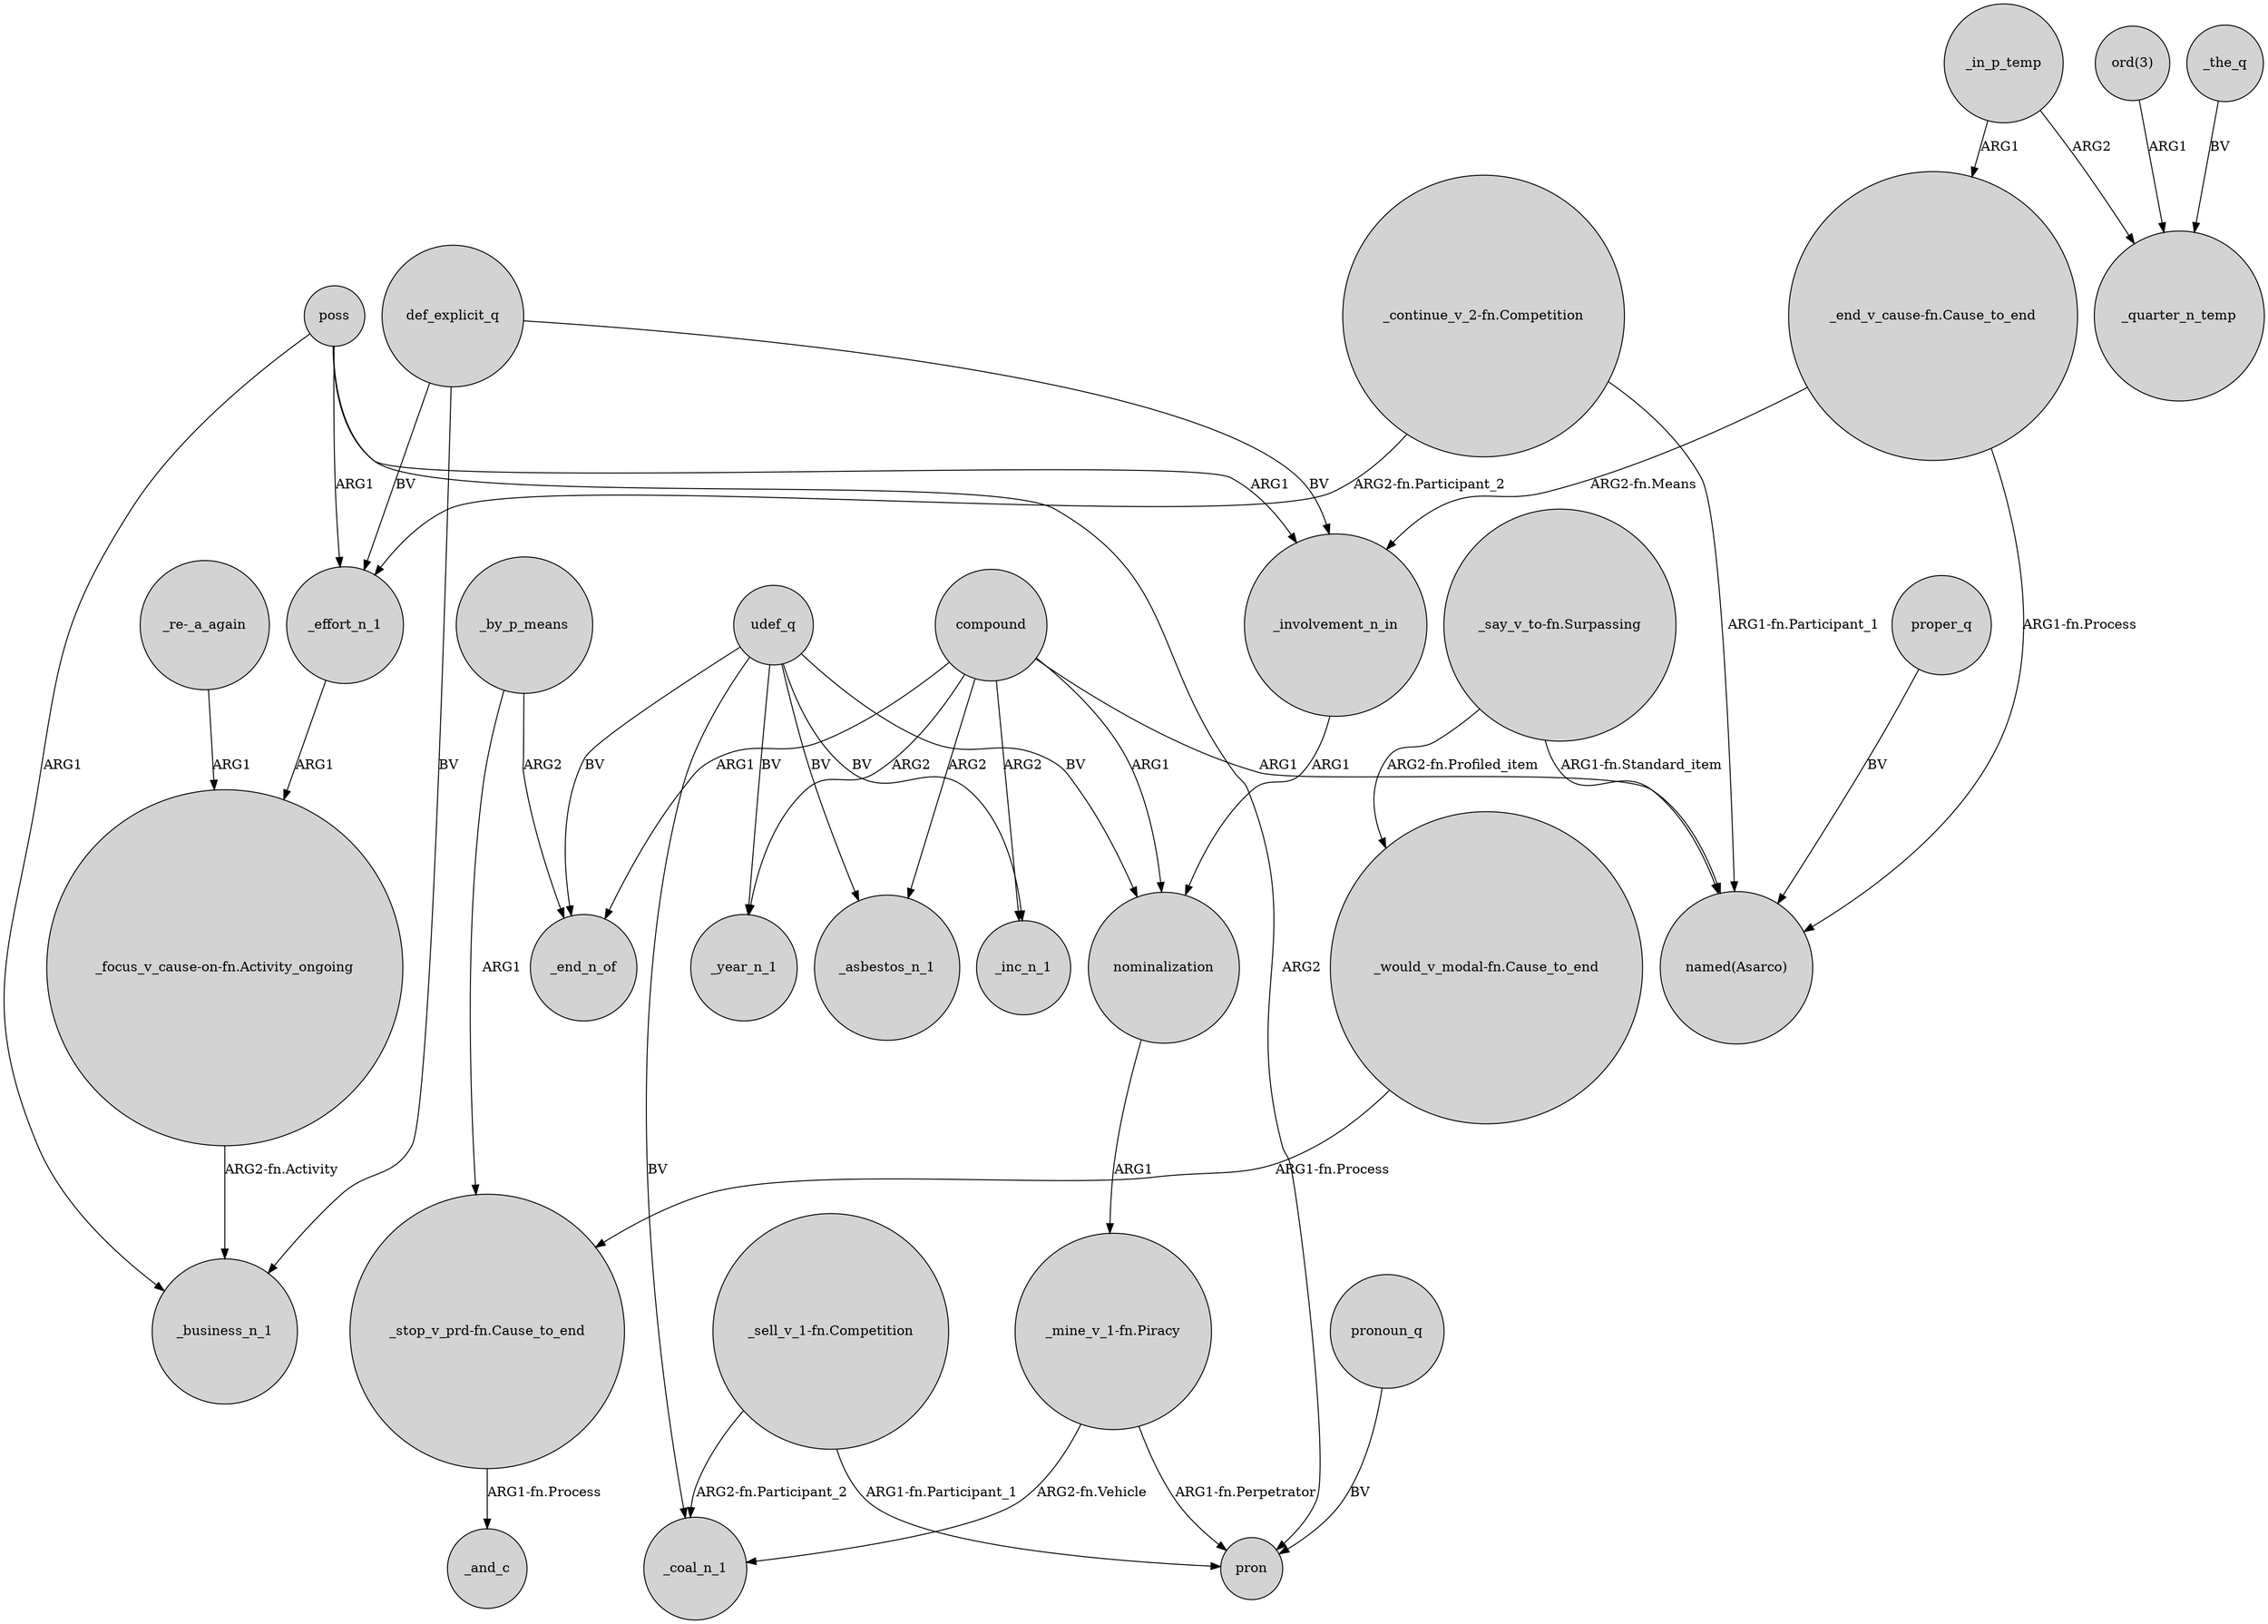 digraph {
	node [shape=circle style=filled]
	_effort_n_1 -> "_focus_v_cause-on-fn.Activity_ongoing" [label=ARG1]
	"_end_v_cause-fn.Cause_to_end" -> "named(Asarco)" [label="ARG1-fn.Process"]
	def_explicit_q -> _business_n_1 [label=BV]
	_in_p_temp -> _quarter_n_temp [label=ARG2]
	poss -> _business_n_1 [label=ARG1]
	udef_q -> _coal_n_1 [label=BV]
	"ord(3)" -> _quarter_n_temp [label=ARG1]
	def_explicit_q -> _effort_n_1 [label=BV]
	"_say_v_to-fn.Surpassing" -> "named(Asarco)" [label="ARG1-fn.Standard_item"]
	"_end_v_cause-fn.Cause_to_end" -> _involvement_n_in [label="ARG2-fn.Means"]
	def_explicit_q -> _involvement_n_in [label=BV]
	poss -> _involvement_n_in [label=ARG1]
	_the_q -> _quarter_n_temp [label=BV]
	udef_q -> _end_n_of [label=BV]
	udef_q -> nominalization [label=BV]
	poss -> _effort_n_1 [label=ARG1]
	compound -> _end_n_of [label=ARG1]
	"_would_v_modal-fn.Cause_to_end" -> "_stop_v_prd-fn.Cause_to_end" [label="ARG1-fn.Process"]
	_in_p_temp -> "_end_v_cause-fn.Cause_to_end" [label=ARG1]
	"_re-_a_again" -> "_focus_v_cause-on-fn.Activity_ongoing" [label=ARG1]
	"_continue_v_2-fn.Competition" -> _effort_n_1 [label="ARG2-fn.Participant_2"]
	_by_p_means -> "_stop_v_prd-fn.Cause_to_end" [label=ARG1]
	nominalization -> "_mine_v_1-fn.Piracy" [label=ARG1]
	pronoun_q -> pron [label=BV]
	compound -> nominalization [label=ARG1]
	compound -> "named(Asarco)" [label=ARG1]
	udef_q -> _inc_n_1 [label=BV]
	poss -> pron [label=ARG2]
	compound -> _year_n_1 [label=ARG2]
	compound -> _inc_n_1 [label=ARG2]
	"_say_v_to-fn.Surpassing" -> "_would_v_modal-fn.Cause_to_end" [label="ARG2-fn.Profiled_item"]
	"_mine_v_1-fn.Piracy" -> pron [label="ARG1-fn.Perpetrator"]
	_involvement_n_in -> nominalization [label=ARG1]
	udef_q -> _asbestos_n_1 [label=BV]
	"_sell_v_1-fn.Competition" -> _coal_n_1 [label="ARG2-fn.Participant_2"]
	"_mine_v_1-fn.Piracy" -> _coal_n_1 [label="ARG2-fn.Vehicle"]
	"_focus_v_cause-on-fn.Activity_ongoing" -> _business_n_1 [label="ARG2-fn.Activity"]
	proper_q -> "named(Asarco)" [label=BV]
	"_sell_v_1-fn.Competition" -> pron [label="ARG1-fn.Participant_1"]
	udef_q -> _year_n_1 [label=BV]
	"_stop_v_prd-fn.Cause_to_end" -> _and_c [label="ARG1-fn.Process"]
	"_continue_v_2-fn.Competition" -> "named(Asarco)" [label="ARG1-fn.Participant_1"]
	_by_p_means -> _end_n_of [label=ARG2]
	compound -> _asbestos_n_1 [label=ARG2]
}
